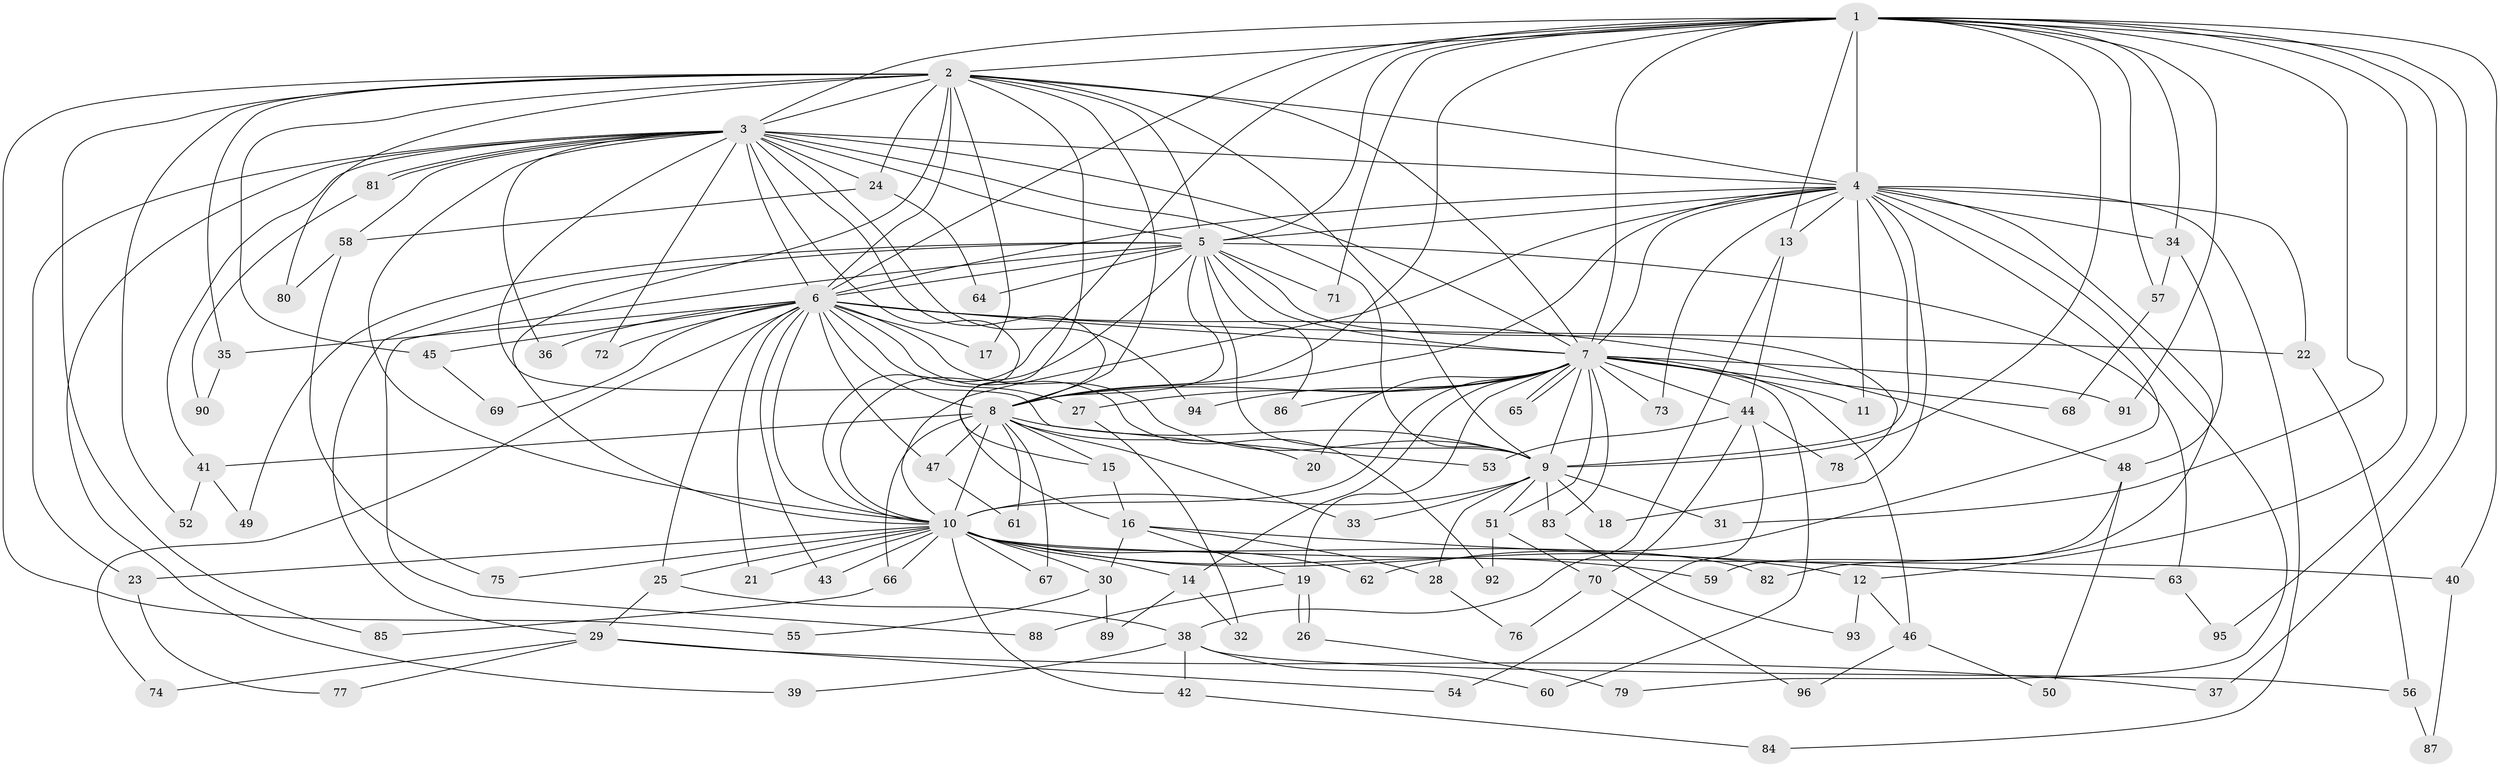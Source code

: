 // Generated by graph-tools (version 1.1) at 2025/14/03/09/25 04:14:04]
// undirected, 96 vertices, 217 edges
graph export_dot {
graph [start="1"]
  node [color=gray90,style=filled];
  1;
  2;
  3;
  4;
  5;
  6;
  7;
  8;
  9;
  10;
  11;
  12;
  13;
  14;
  15;
  16;
  17;
  18;
  19;
  20;
  21;
  22;
  23;
  24;
  25;
  26;
  27;
  28;
  29;
  30;
  31;
  32;
  33;
  34;
  35;
  36;
  37;
  38;
  39;
  40;
  41;
  42;
  43;
  44;
  45;
  46;
  47;
  48;
  49;
  50;
  51;
  52;
  53;
  54;
  55;
  56;
  57;
  58;
  59;
  60;
  61;
  62;
  63;
  64;
  65;
  66;
  67;
  68;
  69;
  70;
  71;
  72;
  73;
  74;
  75;
  76;
  77;
  78;
  79;
  80;
  81;
  82;
  83;
  84;
  85;
  86;
  87;
  88;
  89;
  90;
  91;
  92;
  93;
  94;
  95;
  96;
  1 -- 2;
  1 -- 3;
  1 -- 4;
  1 -- 5;
  1 -- 6;
  1 -- 7;
  1 -- 8;
  1 -- 9;
  1 -- 10;
  1 -- 12;
  1 -- 13;
  1 -- 31;
  1 -- 34;
  1 -- 37;
  1 -- 40;
  1 -- 57;
  1 -- 71;
  1 -- 91;
  1 -- 95;
  2 -- 3;
  2 -- 4;
  2 -- 5;
  2 -- 6;
  2 -- 7;
  2 -- 8;
  2 -- 9;
  2 -- 10;
  2 -- 16;
  2 -- 17;
  2 -- 24;
  2 -- 35;
  2 -- 45;
  2 -- 52;
  2 -- 55;
  2 -- 80;
  2 -- 85;
  3 -- 4;
  3 -- 5;
  3 -- 6;
  3 -- 7;
  3 -- 8;
  3 -- 9;
  3 -- 10;
  3 -- 15;
  3 -- 23;
  3 -- 24;
  3 -- 36;
  3 -- 39;
  3 -- 41;
  3 -- 53;
  3 -- 58;
  3 -- 72;
  3 -- 81;
  3 -- 81;
  3 -- 94;
  4 -- 5;
  4 -- 6;
  4 -- 7;
  4 -- 8;
  4 -- 9;
  4 -- 10;
  4 -- 11;
  4 -- 13;
  4 -- 18;
  4 -- 22;
  4 -- 34;
  4 -- 62;
  4 -- 73;
  4 -- 79;
  4 -- 82;
  4 -- 84;
  5 -- 6;
  5 -- 7;
  5 -- 8;
  5 -- 9;
  5 -- 10;
  5 -- 29;
  5 -- 49;
  5 -- 63;
  5 -- 64;
  5 -- 71;
  5 -- 78;
  5 -- 86;
  5 -- 88;
  6 -- 7;
  6 -- 8;
  6 -- 9;
  6 -- 10;
  6 -- 17;
  6 -- 21;
  6 -- 22;
  6 -- 25;
  6 -- 27;
  6 -- 35;
  6 -- 36;
  6 -- 43;
  6 -- 45;
  6 -- 47;
  6 -- 48;
  6 -- 69;
  6 -- 72;
  6 -- 74;
  6 -- 92;
  7 -- 8;
  7 -- 9;
  7 -- 10;
  7 -- 11;
  7 -- 14;
  7 -- 19;
  7 -- 20;
  7 -- 27;
  7 -- 44;
  7 -- 46;
  7 -- 51;
  7 -- 60;
  7 -- 65;
  7 -- 65;
  7 -- 68;
  7 -- 73;
  7 -- 83;
  7 -- 86;
  7 -- 91;
  7 -- 94;
  8 -- 9;
  8 -- 10;
  8 -- 15;
  8 -- 20;
  8 -- 33;
  8 -- 41;
  8 -- 47;
  8 -- 61;
  8 -- 66;
  8 -- 67;
  9 -- 10;
  9 -- 18;
  9 -- 28;
  9 -- 31;
  9 -- 33;
  9 -- 51;
  9 -- 83;
  10 -- 12;
  10 -- 14;
  10 -- 21;
  10 -- 23;
  10 -- 25;
  10 -- 30;
  10 -- 40;
  10 -- 42;
  10 -- 43;
  10 -- 59;
  10 -- 62;
  10 -- 66;
  10 -- 67;
  10 -- 75;
  10 -- 82;
  12 -- 46;
  12 -- 93;
  13 -- 38;
  13 -- 44;
  14 -- 32;
  14 -- 89;
  15 -- 16;
  16 -- 19;
  16 -- 28;
  16 -- 30;
  16 -- 63;
  19 -- 26;
  19 -- 26;
  19 -- 88;
  22 -- 56;
  23 -- 77;
  24 -- 58;
  24 -- 64;
  25 -- 29;
  25 -- 38;
  26 -- 79;
  27 -- 32;
  28 -- 76;
  29 -- 37;
  29 -- 54;
  29 -- 74;
  29 -- 77;
  30 -- 55;
  30 -- 89;
  34 -- 48;
  34 -- 57;
  35 -- 90;
  38 -- 39;
  38 -- 42;
  38 -- 56;
  38 -- 60;
  40 -- 87;
  41 -- 49;
  41 -- 52;
  42 -- 84;
  44 -- 53;
  44 -- 54;
  44 -- 70;
  44 -- 78;
  45 -- 69;
  46 -- 50;
  46 -- 96;
  47 -- 61;
  48 -- 50;
  48 -- 59;
  51 -- 70;
  51 -- 92;
  56 -- 87;
  57 -- 68;
  58 -- 75;
  58 -- 80;
  63 -- 95;
  66 -- 85;
  70 -- 76;
  70 -- 96;
  81 -- 90;
  83 -- 93;
}
